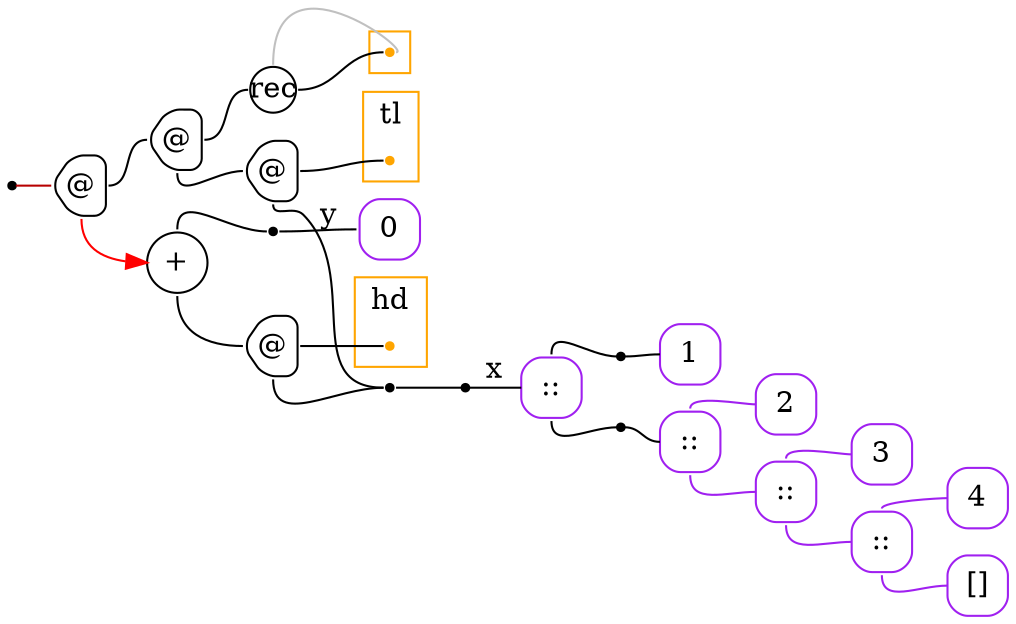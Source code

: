 digraph G {
  rankdir=LR;
  edge[arrowhead=none,arrowtail=none];
  node[fixedsize=true,shape=circle]
  size="9.201041666666667,5.219270833333334";
  labeldistance=0;
  nodesep=.175;
  ranksep=.175;

 nd1[shape=point];
 nd136[label="rec",tooltip="nd136-RecurGraph",style=rounded,width=.3,height=.3,color="#000000"];
   subgraph cluster_nd140 {
     graph[style=fill,color="orange"];
     ndcluster_nd140[tooltip="nd140",orientation=90,shape=point,color="orange"];
   };
   nd16[label="1",tooltip="nd16-ConstGraph",style=rounded,orientation=90,shape=square,width=.4,height=.4,color="purple"];
   nd22[label="2",tooltip="nd22-ConstGraph",style=rounded,orientation=90,shape=square,width=.4,height=.4,color="purple"];
   nd28[label="3",tooltip="nd28-ConstGraph",style=rounded,orientation=90,shape=square,width=.4,height=.4,color="purple"];
   nd34[label="4",tooltip="nd34-ConstGraph",style=rounded,orientation=90,shape=square,width=.4,height=.4,color="purple"];
   nd39[label="[]",tooltip="nd39-ConstEmptyGraph",style=rounded,orientation=90,shape=square,width=.4,height=.4,color="purple"];
   nd50[label="0",tooltip="nd50-ConstGraph",style=rounded,orientation=90,shape=square,width=.4,height=.4,color="purple"];
   nd182[label="::",tooltip="nd182-ConstListGraph",style=rounded,orientation=90,shape=square,width=.4,height=.4,color="purple"];
   nd188[label="::",tooltip="nd188-ConstListGraph",style=rounded,orientation=90,shape=square,width=.4,height=.4,color="purple"];
   nd194[label="::",tooltip="nd194-ConstListGraph",style=rounded,orientation=90,shape=square,width=.4,height=.4,color="purple"];
   nd200[label="::",tooltip="nd200-ConstListGraph",style=rounded,orientation=90,shape=square,width=.4,height=.4,color="purple"];
 nd84[label="@",tooltip="nd84-AppGraph",style=rounded,orientation=90,shape=house,width=.4,height=.4,color="#000000"];
 nd85[label="@",tooltip="nd85-AppGraph",style=rounded,orientation=90,shape=house,width=.4,height=.4,color="#000000"];
 nd89[label="@",tooltip="nd89-AppGraph",style=rounded,orientation=90,shape=house,width=.4,height=.4,color="#000000"];
 subgraph cluster_nd91 {
   graph[style=fill,color="orange",label="tl"];
   ndcluster_nd91[tooltip="nd91",orientation=90,shape=point,color="orange"];
 };
 nd105[label="+",tooltip="nd105-BinOpGraph",style=rounded,width=.4,height=.4,color="#000000"];
 nd108[label="@",tooltip="nd108-AppGraph",style=rounded,orientation=90,shape=house,width=.4,height=.4,color="#000000"];
 subgraph cluster_nd110 {
   graph[style=fill,color="orange",label="hd"];
   ndcluster_nd110[tooltip="nd110",orientation=90,shape=point,color="orange"];
 };
 nd123[label=" ",tooltip="nd123-ContractGraph",style=rounded,orientation=90,shape=point];
 nd125[label=" ",tooltip="nd125-ContractGraph",style=rounded,orientation=90,shape=point];
 nd126[label=" ",tooltip="nd126-ContractGraph",style=rounded,orientation=90,shape=point];
 nd209[label=" ",tooltip="nd209-ContractGraph",style=rounded,orientation=90,shape=point];
 nd210[label=" ",tooltip="nd210-ContractGraph",style=rounded,orientation=90,shape=point];

  nd182->nd34[tailport=n,headport=w,color=purple,arrowhead=none,arrowtail=none];
  nd182->nd39[tailport=s,headport=w,color=purple,arrowhead=none,arrowtail=none];
  nd188->nd28[tailport=n,headport=w,color=purple,arrowhead=none,arrowtail=none];
  nd188->nd182[tailport=s,headport=w,color=purple,arrowhead=none,arrowtail=none];
  nd194->nd22[tailport=n,headport=w,color=purple,arrowhead=none,arrowtail=none];
  nd194->nd188[tailport=s,headport=w,color=purple,arrowhead=none,arrowtail=none];
  nd200->nd209[tailport=n,headport=w];
  nd200->nd210[tailport=s,headport=w];
  nd89->ndcluster_nd91[tailport=e,headport=w];
  nd85->nd136[tailport=e,headport=w,color=black,arrowhead=none,arrowtail=none];
  nd85->nd89[tailport=s,headport=w];
  nd108->ndcluster_nd110[tailport=e,headport=w];
  nd105->nd108[tailport=s,headport=w];
  nd84->nd85[tailport=e,headport=w];
  nd84->nd105[tailport=s,headport=w,color=red,arrowhead=normal];
  nd108->nd123[tailport=s,headport=w];
  nd89->nd123[tailport=s,headport=w];
  nd1->nd84[label="",tailport=e,headport=w,color="#b70000",arrowhead=none,arrowtail=none];
  nd105->nd125[tailport=n,headport=w];
  nd123->nd126[tailport=e,headport=w];
  nd125->nd50[label="y",tailport=e,headport=w];
  nd126->nd200[label="x",tailport=e,headport=w];
  nd136->ndcluster_nd140[dir=back,headport=e,tailport=n,color=grey,arrowhead=none,arrowtail=none];
  nd136->ndcluster_nd140[tailport=e,headport=w];
  nd209->nd16[tailport=e,headport=w];
  nd210->nd194[tailport=e,headport=w];
}